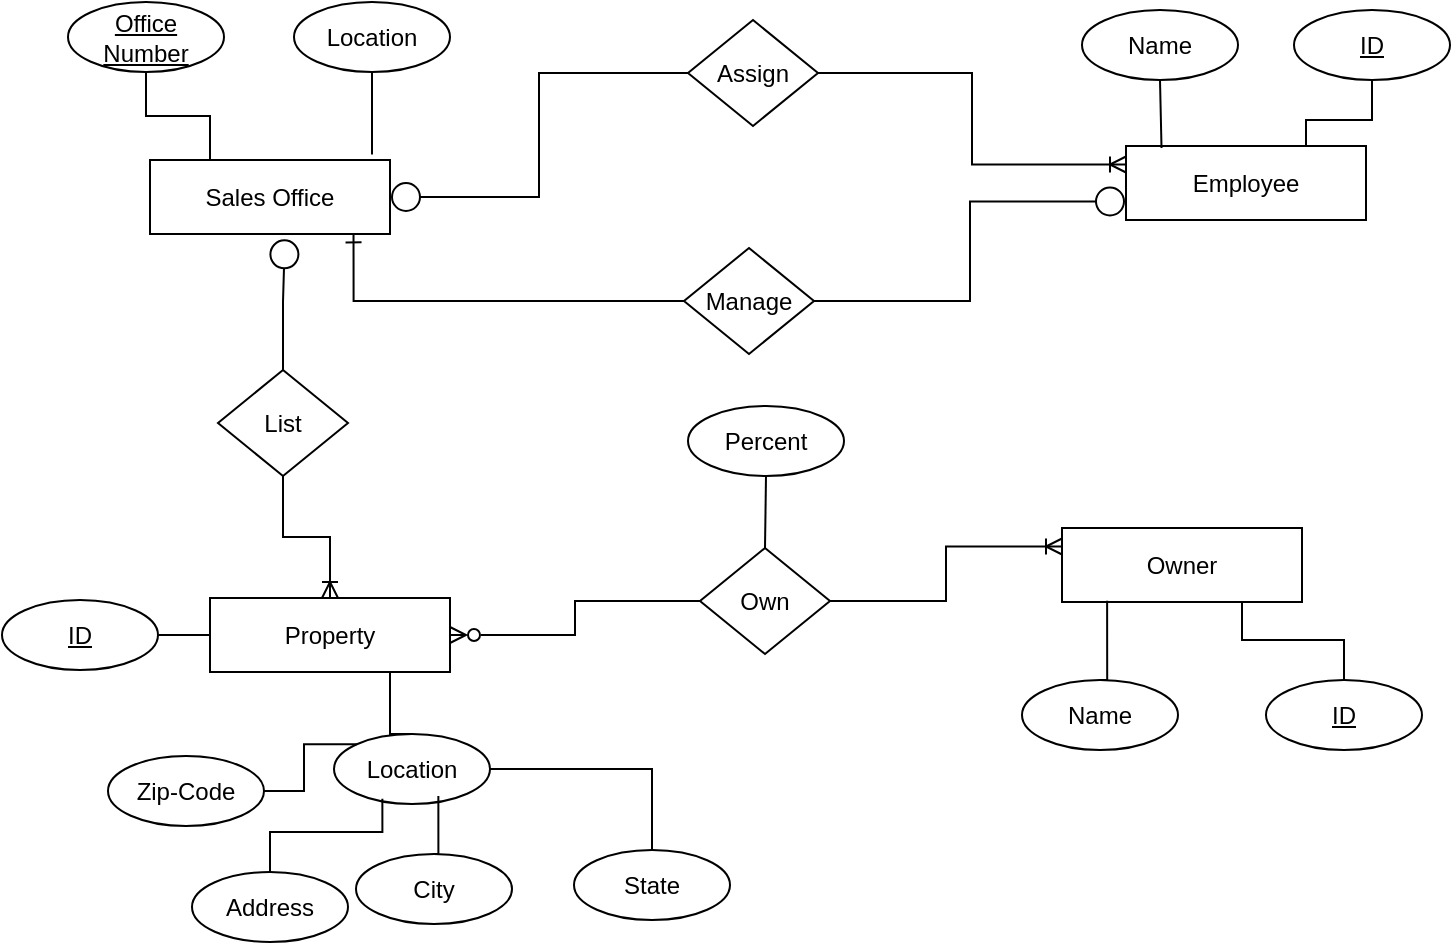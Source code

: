 <mxfile version="24.8.9">
  <diagram name="Page-1" id="9j01nSoo4Kdk6jSs4LSz">
    <mxGraphModel dx="1050" dy="522" grid="0" gridSize="10" guides="1" tooltips="1" connect="1" arrows="1" fold="1" page="1" pageScale="1" pageWidth="827" pageHeight="1169" math="0" shadow="0">
      <root>
        <mxCell id="0" />
        <mxCell id="1" parent="0" />
        <mxCell id="o_LQ8UwduXloLryF-NKm-1" value="Sales Office" style="rounded=0;whiteSpace=wrap;html=1;" vertex="1" parent="1">
          <mxGeometry x="77" y="116" width="120" height="37" as="geometry" />
        </mxCell>
        <mxCell id="o_LQ8UwduXloLryF-NKm-2" value="Employee" style="rounded=0;whiteSpace=wrap;html=1;" vertex="1" parent="1">
          <mxGeometry x="565" y="109" width="120" height="37" as="geometry" />
        </mxCell>
        <mxCell id="o_LQ8UwduXloLryF-NKm-3" value="Property" style="rounded=0;whiteSpace=wrap;html=1;" vertex="1" parent="1">
          <mxGeometry x="107" y="335" width="120" height="37" as="geometry" />
        </mxCell>
        <mxCell id="o_LQ8UwduXloLryF-NKm-4" value="Owner" style="rounded=0;whiteSpace=wrap;html=1;" vertex="1" parent="1">
          <mxGeometry x="533" y="300" width="120" height="37" as="geometry" />
        </mxCell>
        <mxCell id="o_LQ8UwduXloLryF-NKm-10" style="edgeStyle=orthogonalEdgeStyle;rounded=0;orthogonalLoop=1;jettySize=auto;html=1;exitX=0.5;exitY=1;exitDx=0;exitDy=0;entryX=0.25;entryY=0;entryDx=0;entryDy=0;curved=0;endArrow=none;endFill=0;" edge="1" parent="1" source="o_LQ8UwduXloLryF-NKm-5" target="o_LQ8UwduXloLryF-NKm-1">
          <mxGeometry relative="1" as="geometry" />
        </mxCell>
        <mxCell id="o_LQ8UwduXloLryF-NKm-5" value="&lt;u&gt;Office Number&lt;/u&gt;" style="ellipse;whiteSpace=wrap;html=1;" vertex="1" parent="1">
          <mxGeometry x="36" y="37" width="78" height="35" as="geometry" />
        </mxCell>
        <mxCell id="o_LQ8UwduXloLryF-NKm-12" style="edgeStyle=orthogonalEdgeStyle;rounded=0;orthogonalLoop=1;jettySize=auto;html=1;exitX=0.5;exitY=1;exitDx=0;exitDy=0;endArrow=none;endFill=0;" edge="1" parent="1" source="o_LQ8UwduXloLryF-NKm-7">
          <mxGeometry relative="1" as="geometry">
            <mxPoint x="188" y="113.2" as="targetPoint" />
          </mxGeometry>
        </mxCell>
        <mxCell id="o_LQ8UwduXloLryF-NKm-7" value="Location" style="ellipse;whiteSpace=wrap;html=1;" vertex="1" parent="1">
          <mxGeometry x="149" y="37" width="78" height="35" as="geometry" />
        </mxCell>
        <mxCell id="o_LQ8UwduXloLryF-NKm-13" value="Name" style="ellipse;whiteSpace=wrap;html=1;" vertex="1" parent="1">
          <mxGeometry x="543" y="41" width="78" height="35" as="geometry" />
        </mxCell>
        <mxCell id="o_LQ8UwduXloLryF-NKm-16" style="edgeStyle=orthogonalEdgeStyle;rounded=0;orthogonalLoop=1;jettySize=auto;html=1;exitX=0.5;exitY=1;exitDx=0;exitDy=0;entryX=0.75;entryY=0;entryDx=0;entryDy=0;endArrow=none;endFill=0;" edge="1" parent="1" source="o_LQ8UwduXloLryF-NKm-14" target="o_LQ8UwduXloLryF-NKm-2">
          <mxGeometry relative="1" as="geometry" />
        </mxCell>
        <mxCell id="o_LQ8UwduXloLryF-NKm-14" value="&lt;u&gt;ID&lt;/u&gt;" style="ellipse;whiteSpace=wrap;html=1;" vertex="1" parent="1">
          <mxGeometry x="649" y="41" width="78" height="35" as="geometry" />
        </mxCell>
        <mxCell id="o_LQ8UwduXloLryF-NKm-15" style="edgeStyle=orthogonalEdgeStyle;rounded=0;orthogonalLoop=1;jettySize=auto;html=1;exitX=0.5;exitY=1;exitDx=0;exitDy=0;endArrow=none;endFill=0;entryX=0.148;entryY=0.027;entryDx=0;entryDy=0;entryPerimeter=0;" edge="1" parent="1" source="o_LQ8UwduXloLryF-NKm-13" target="o_LQ8UwduXloLryF-NKm-2">
          <mxGeometry relative="1" as="geometry">
            <mxPoint x="584" y="104" as="targetPoint" />
          </mxGeometry>
        </mxCell>
        <mxCell id="o_LQ8UwduXloLryF-NKm-17" value="Name" style="ellipse;whiteSpace=wrap;html=1;" vertex="1" parent="1">
          <mxGeometry x="513" y="376" width="78" height="35" as="geometry" />
        </mxCell>
        <mxCell id="o_LQ8UwduXloLryF-NKm-19" style="edgeStyle=orthogonalEdgeStyle;rounded=0;orthogonalLoop=1;jettySize=auto;html=1;exitX=0.5;exitY=0;exitDx=0;exitDy=0;entryX=0.75;entryY=1;entryDx=0;entryDy=0;endArrow=none;endFill=0;" edge="1" parent="1" source="o_LQ8UwduXloLryF-NKm-18" target="o_LQ8UwduXloLryF-NKm-4">
          <mxGeometry relative="1" as="geometry" />
        </mxCell>
        <mxCell id="o_LQ8UwduXloLryF-NKm-18" value="&lt;u&gt;ID&lt;/u&gt;" style="ellipse;whiteSpace=wrap;html=1;" vertex="1" parent="1">
          <mxGeometry x="635" y="376" width="78" height="35" as="geometry" />
        </mxCell>
        <mxCell id="o_LQ8UwduXloLryF-NKm-20" style="edgeStyle=orthogonalEdgeStyle;rounded=0;orthogonalLoop=1;jettySize=auto;html=1;exitX=0.5;exitY=0;exitDx=0;exitDy=0;entryX=0.188;entryY=0.984;entryDx=0;entryDy=0;entryPerimeter=0;endArrow=none;endFill=0;" edge="1" parent="1" source="o_LQ8UwduXloLryF-NKm-17" target="o_LQ8UwduXloLryF-NKm-4">
          <mxGeometry relative="1" as="geometry" />
        </mxCell>
        <mxCell id="o_LQ8UwduXloLryF-NKm-27" style="edgeStyle=orthogonalEdgeStyle;rounded=0;orthogonalLoop=1;jettySize=auto;html=1;exitX=0.5;exitY=0;exitDx=0;exitDy=0;entryX=0.75;entryY=1;entryDx=0;entryDy=0;endArrow=none;endFill=0;" edge="1" parent="1" source="o_LQ8UwduXloLryF-NKm-21" target="o_LQ8UwduXloLryF-NKm-3">
          <mxGeometry relative="1" as="geometry" />
        </mxCell>
        <mxCell id="o_LQ8UwduXloLryF-NKm-21" value="Location" style="ellipse;whiteSpace=wrap;html=1;" vertex="1" parent="1">
          <mxGeometry x="169" y="403" width="78" height="35" as="geometry" />
        </mxCell>
        <mxCell id="o_LQ8UwduXloLryF-NKm-26" style="edgeStyle=orthogonalEdgeStyle;rounded=0;orthogonalLoop=1;jettySize=auto;html=1;exitX=1;exitY=0.5;exitDx=0;exitDy=0;endArrow=none;endFill=0;" edge="1" parent="1" source="o_LQ8UwduXloLryF-NKm-22">
          <mxGeometry relative="1" as="geometry">
            <mxPoint x="106.8" y="354" as="targetPoint" />
          </mxGeometry>
        </mxCell>
        <mxCell id="o_LQ8UwduXloLryF-NKm-22" value="&lt;u&gt;ID&lt;/u&gt;" style="ellipse;whiteSpace=wrap;html=1;" vertex="1" parent="1">
          <mxGeometry x="3" y="336" width="78" height="35" as="geometry" />
        </mxCell>
        <mxCell id="o_LQ8UwduXloLryF-NKm-36" style="edgeStyle=orthogonalEdgeStyle;rounded=0;orthogonalLoop=1;jettySize=auto;html=1;exitX=0.5;exitY=0;exitDx=0;exitDy=0;entryX=1;entryY=0.5;entryDx=0;entryDy=0;endArrow=none;endFill=0;" edge="1" parent="1" source="o_LQ8UwduXloLryF-NKm-28" target="o_LQ8UwduXloLryF-NKm-21">
          <mxGeometry relative="1" as="geometry" />
        </mxCell>
        <mxCell id="o_LQ8UwduXloLryF-NKm-28" value="State" style="ellipse;whiteSpace=wrap;html=1;" vertex="1" parent="1">
          <mxGeometry x="289" y="461" width="78" height="35" as="geometry" />
        </mxCell>
        <mxCell id="o_LQ8UwduXloLryF-NKm-29" value="City" style="ellipse;whiteSpace=wrap;html=1;" vertex="1" parent="1">
          <mxGeometry x="180" y="463" width="78" height="35" as="geometry" />
        </mxCell>
        <mxCell id="o_LQ8UwduXloLryF-NKm-30" value="Address" style="ellipse;whiteSpace=wrap;html=1;" vertex="1" parent="1">
          <mxGeometry x="98" y="472" width="78" height="35" as="geometry" />
        </mxCell>
        <mxCell id="o_LQ8UwduXloLryF-NKm-32" style="edgeStyle=orthogonalEdgeStyle;rounded=0;orthogonalLoop=1;jettySize=auto;html=1;exitX=1;exitY=0.5;exitDx=0;exitDy=0;entryX=0;entryY=0;entryDx=0;entryDy=0;endArrow=none;endFill=0;" edge="1" parent="1" source="o_LQ8UwduXloLryF-NKm-31" target="o_LQ8UwduXloLryF-NKm-21">
          <mxGeometry relative="1" as="geometry" />
        </mxCell>
        <mxCell id="o_LQ8UwduXloLryF-NKm-31" value="Zip-Code" style="ellipse;whiteSpace=wrap;html=1;" vertex="1" parent="1">
          <mxGeometry x="56" y="414" width="78" height="35" as="geometry" />
        </mxCell>
        <mxCell id="o_LQ8UwduXloLryF-NKm-33" style="edgeStyle=orthogonalEdgeStyle;rounded=0;orthogonalLoop=1;jettySize=auto;html=1;exitX=0.5;exitY=0;exitDx=0;exitDy=0;entryX=0.31;entryY=0.926;entryDx=0;entryDy=0;entryPerimeter=0;endArrow=none;endFill=0;" edge="1" parent="1" source="o_LQ8UwduXloLryF-NKm-30" target="o_LQ8UwduXloLryF-NKm-21">
          <mxGeometry relative="1" as="geometry" />
        </mxCell>
        <mxCell id="o_LQ8UwduXloLryF-NKm-34" style="edgeStyle=orthogonalEdgeStyle;rounded=0;orthogonalLoop=1;jettySize=auto;html=1;exitX=0.5;exitY=0;exitDx=0;exitDy=0;entryX=0.669;entryY=0.886;entryDx=0;entryDy=0;entryPerimeter=0;endArrow=none;endFill=0;" edge="1" parent="1" source="o_LQ8UwduXloLryF-NKm-29" target="o_LQ8UwduXloLryF-NKm-21">
          <mxGeometry relative="1" as="geometry" />
        </mxCell>
        <mxCell id="o_LQ8UwduXloLryF-NKm-38" style="edgeStyle=orthogonalEdgeStyle;rounded=0;orthogonalLoop=1;jettySize=auto;html=1;exitX=0;exitY=0.5;exitDx=0;exitDy=0;endArrow=ERzeroToMany;endFill=0;" edge="1" parent="1" source="o_LQ8UwduXloLryF-NKm-37" target="o_LQ8UwduXloLryF-NKm-3">
          <mxGeometry relative="1" as="geometry" />
        </mxCell>
        <mxCell id="o_LQ8UwduXloLryF-NKm-39" style="edgeStyle=orthogonalEdgeStyle;rounded=0;orthogonalLoop=1;jettySize=auto;html=1;exitX=1;exitY=0.5;exitDx=0;exitDy=0;entryX=0;entryY=0.25;entryDx=0;entryDy=0;endArrow=ERoneToMany;endFill=0;" edge="1" parent="1" source="o_LQ8UwduXloLryF-NKm-37" target="o_LQ8UwduXloLryF-NKm-4">
          <mxGeometry relative="1" as="geometry" />
        </mxCell>
        <mxCell id="o_LQ8UwduXloLryF-NKm-37" value="Own" style="rhombus;whiteSpace=wrap;html=1;" vertex="1" parent="1">
          <mxGeometry x="352" y="310" width="65" height="53" as="geometry" />
        </mxCell>
        <mxCell id="o_LQ8UwduXloLryF-NKm-42" style="edgeStyle=orthogonalEdgeStyle;rounded=0;orthogonalLoop=1;jettySize=auto;html=1;exitX=0.5;exitY=1;exitDx=0;exitDy=0;endArrow=ERoneToMany;endFill=0;" edge="1" parent="1" source="o_LQ8UwduXloLryF-NKm-40" target="o_LQ8UwduXloLryF-NKm-3">
          <mxGeometry relative="1" as="geometry" />
        </mxCell>
        <mxCell id="o_LQ8UwduXloLryF-NKm-40" value="List" style="rhombus;whiteSpace=wrap;html=1;" vertex="1" parent="1">
          <mxGeometry x="111" y="221" width="65" height="53" as="geometry" />
        </mxCell>
        <mxCell id="o_LQ8UwduXloLryF-NKm-41" style="edgeStyle=orthogonalEdgeStyle;rounded=0;orthogonalLoop=1;jettySize=auto;html=1;exitX=0.5;exitY=0;exitDx=0;exitDy=0;entryX=0.562;entryY=1.059;entryDx=0;entryDy=0;entryPerimeter=0;endArrow=circle;endFill=0;" edge="1" parent="1" source="o_LQ8UwduXloLryF-NKm-40" target="o_LQ8UwduXloLryF-NKm-1">
          <mxGeometry relative="1" as="geometry" />
        </mxCell>
        <mxCell id="o_LQ8UwduXloLryF-NKm-45" style="edgeStyle=orthogonalEdgeStyle;rounded=0;orthogonalLoop=1;jettySize=auto;html=1;exitX=0;exitY=0.5;exitDx=0;exitDy=0;entryX=1;entryY=0.5;entryDx=0;entryDy=0;endArrow=circle;endFill=0;" edge="1" parent="1" source="o_LQ8UwduXloLryF-NKm-43" target="o_LQ8UwduXloLryF-NKm-1">
          <mxGeometry relative="1" as="geometry" />
        </mxCell>
        <mxCell id="o_LQ8UwduXloLryF-NKm-46" style="edgeStyle=orthogonalEdgeStyle;rounded=0;orthogonalLoop=1;jettySize=auto;html=1;exitX=1;exitY=0.5;exitDx=0;exitDy=0;entryX=0;entryY=0.25;entryDx=0;entryDy=0;endArrow=ERoneToMany;endFill=0;" edge="1" parent="1" source="o_LQ8UwduXloLryF-NKm-43" target="o_LQ8UwduXloLryF-NKm-2">
          <mxGeometry relative="1" as="geometry" />
        </mxCell>
        <mxCell id="o_LQ8UwduXloLryF-NKm-43" value="Assign" style="rhombus;whiteSpace=wrap;html=1;" vertex="1" parent="1">
          <mxGeometry x="346" y="46" width="65" height="53" as="geometry" />
        </mxCell>
        <mxCell id="o_LQ8UwduXloLryF-NKm-47" style="edgeStyle=orthogonalEdgeStyle;rounded=0;orthogonalLoop=1;jettySize=auto;html=1;exitX=1;exitY=0.5;exitDx=0;exitDy=0;entryX=0;entryY=0.75;entryDx=0;entryDy=0;endArrow=circle;endFill=0;" edge="1" parent="1" source="o_LQ8UwduXloLryF-NKm-44" target="o_LQ8UwduXloLryF-NKm-2">
          <mxGeometry relative="1" as="geometry" />
        </mxCell>
        <mxCell id="o_LQ8UwduXloLryF-NKm-44" value="Manage" style="rhombus;whiteSpace=wrap;html=1;" vertex="1" parent="1">
          <mxGeometry x="344" y="160" width="65" height="53" as="geometry" />
        </mxCell>
        <mxCell id="o_LQ8UwduXloLryF-NKm-49" style="edgeStyle=orthogonalEdgeStyle;rounded=0;orthogonalLoop=1;jettySize=auto;html=1;exitX=0;exitY=0.5;exitDx=0;exitDy=0;entryX=0.848;entryY=1.005;entryDx=0;entryDy=0;entryPerimeter=0;endArrow=ERone;endFill=0;" edge="1" parent="1" source="o_LQ8UwduXloLryF-NKm-44" target="o_LQ8UwduXloLryF-NKm-1">
          <mxGeometry relative="1" as="geometry" />
        </mxCell>
        <mxCell id="o_LQ8UwduXloLryF-NKm-51" style="edgeStyle=orthogonalEdgeStyle;rounded=0;orthogonalLoop=1;jettySize=auto;html=1;exitX=0.5;exitY=1;exitDx=0;exitDy=0;entryX=0.5;entryY=0;entryDx=0;entryDy=0;endArrow=none;endFill=0;" edge="1" parent="1" source="o_LQ8UwduXloLryF-NKm-50" target="o_LQ8UwduXloLryF-NKm-37">
          <mxGeometry relative="1" as="geometry" />
        </mxCell>
        <mxCell id="o_LQ8UwduXloLryF-NKm-50" value="Percent" style="ellipse;whiteSpace=wrap;html=1;" vertex="1" parent="1">
          <mxGeometry x="346" y="239" width="78" height="35" as="geometry" />
        </mxCell>
      </root>
    </mxGraphModel>
  </diagram>
</mxfile>
